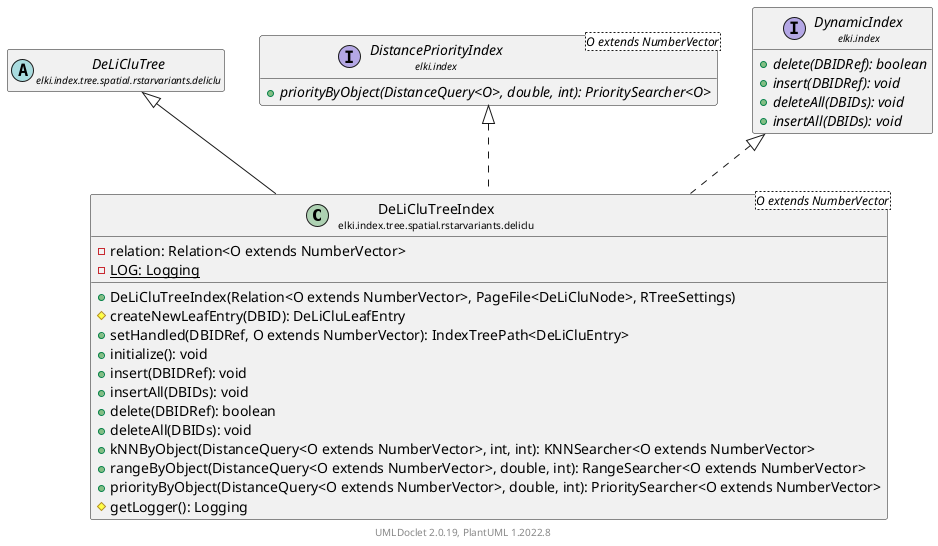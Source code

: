 @startuml
    remove .*\.(Instance|Par|Parameterizer|Factory)$
    set namespaceSeparator none
    hide empty fields
    hide empty methods

    class "<size:14>DeLiCluTreeIndex\n<size:10>elki.index.tree.spatial.rstarvariants.deliclu" as elki.index.tree.spatial.rstarvariants.deliclu.DeLiCluTreeIndex<O extends NumberVector> [[DeLiCluTreeIndex.html]] {
        -relation: Relation<O extends NumberVector>
        {static} -LOG: Logging
        +DeLiCluTreeIndex(Relation<O extends NumberVector>, PageFile<DeLiCluNode>, RTreeSettings)
        #createNewLeafEntry(DBID): DeLiCluLeafEntry
        +setHandled(DBIDRef, O extends NumberVector): IndexTreePath<DeLiCluEntry>
        +initialize(): void
        +insert(DBIDRef): void
        +insertAll(DBIDs): void
        +delete(DBIDRef): boolean
        +deleteAll(DBIDs): void
        +kNNByObject(DistanceQuery<O extends NumberVector>, int, int): KNNSearcher<O extends NumberVector>
        +rangeByObject(DistanceQuery<O extends NumberVector>, double, int): RangeSearcher<O extends NumberVector>
        +priorityByObject(DistanceQuery<O extends NumberVector>, double, int): PrioritySearcher<O extends NumberVector>
        #getLogger(): Logging
    }

    abstract class "<size:14>DeLiCluTree\n<size:10>elki.index.tree.spatial.rstarvariants.deliclu" as elki.index.tree.spatial.rstarvariants.deliclu.DeLiCluTree [[DeLiCluTree.html]]
    interface "<size:14>DistancePriorityIndex\n<size:10>elki.index" as elki.index.DistancePriorityIndex<O extends NumberVector> [[../../../../DistancePriorityIndex.html]] {
        {abstract} +priorityByObject(DistanceQuery<O>, double, int): PrioritySearcher<O>
    }
    interface "<size:14>DynamicIndex\n<size:10>elki.index" as elki.index.DynamicIndex [[../../../../DynamicIndex.html]] {
        {abstract} +delete(DBIDRef): boolean
        {abstract} +insert(DBIDRef): void
        {abstract} +deleteAll(DBIDs): void
        {abstract} +insertAll(DBIDs): void
    }

    elki.index.tree.spatial.rstarvariants.deliclu.DeLiCluTree <|-- elki.index.tree.spatial.rstarvariants.deliclu.DeLiCluTreeIndex
    elki.index.DistancePriorityIndex <|.. elki.index.tree.spatial.rstarvariants.deliclu.DeLiCluTreeIndex
    elki.index.DynamicIndex <|.. elki.index.tree.spatial.rstarvariants.deliclu.DeLiCluTreeIndex

    center footer UMLDoclet 2.0.19, PlantUML 1.2022.8
@enduml
